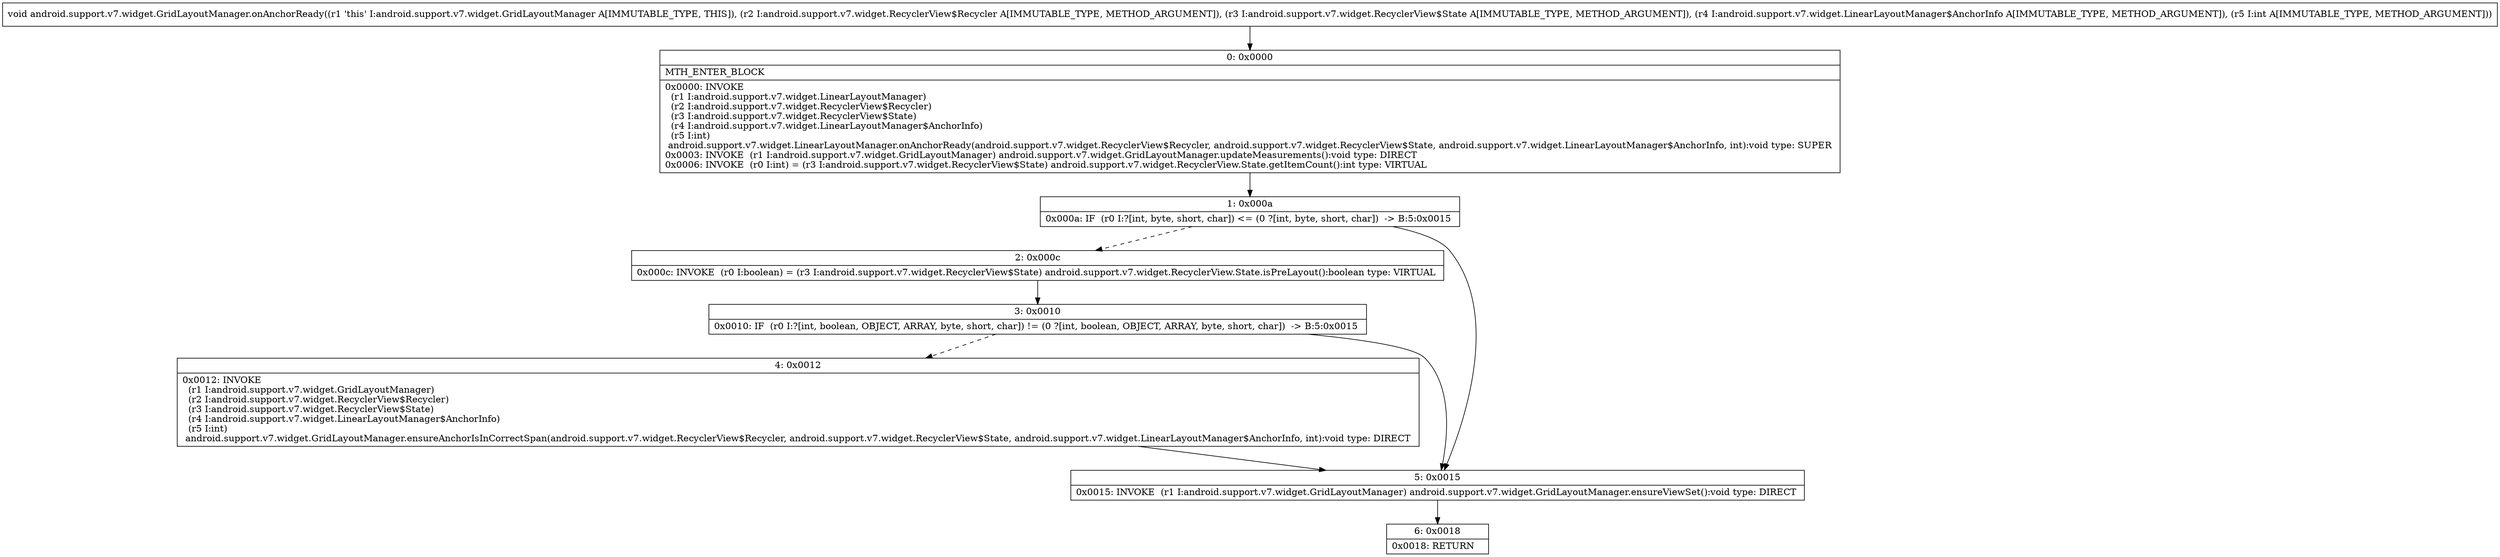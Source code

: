 digraph "CFG forandroid.support.v7.widget.GridLayoutManager.onAnchorReady(Landroid\/support\/v7\/widget\/RecyclerView$Recycler;Landroid\/support\/v7\/widget\/RecyclerView$State;Landroid\/support\/v7\/widget\/LinearLayoutManager$AnchorInfo;I)V" {
Node_0 [shape=record,label="{0\:\ 0x0000|MTH_ENTER_BLOCK\l|0x0000: INVOKE  \l  (r1 I:android.support.v7.widget.LinearLayoutManager)\l  (r2 I:android.support.v7.widget.RecyclerView$Recycler)\l  (r3 I:android.support.v7.widget.RecyclerView$State)\l  (r4 I:android.support.v7.widget.LinearLayoutManager$AnchorInfo)\l  (r5 I:int)\l android.support.v7.widget.LinearLayoutManager.onAnchorReady(android.support.v7.widget.RecyclerView$Recycler, android.support.v7.widget.RecyclerView$State, android.support.v7.widget.LinearLayoutManager$AnchorInfo, int):void type: SUPER \l0x0003: INVOKE  (r1 I:android.support.v7.widget.GridLayoutManager) android.support.v7.widget.GridLayoutManager.updateMeasurements():void type: DIRECT \l0x0006: INVOKE  (r0 I:int) = (r3 I:android.support.v7.widget.RecyclerView$State) android.support.v7.widget.RecyclerView.State.getItemCount():int type: VIRTUAL \l}"];
Node_1 [shape=record,label="{1\:\ 0x000a|0x000a: IF  (r0 I:?[int, byte, short, char]) \<= (0 ?[int, byte, short, char])  \-\> B:5:0x0015 \l}"];
Node_2 [shape=record,label="{2\:\ 0x000c|0x000c: INVOKE  (r0 I:boolean) = (r3 I:android.support.v7.widget.RecyclerView$State) android.support.v7.widget.RecyclerView.State.isPreLayout():boolean type: VIRTUAL \l}"];
Node_3 [shape=record,label="{3\:\ 0x0010|0x0010: IF  (r0 I:?[int, boolean, OBJECT, ARRAY, byte, short, char]) != (0 ?[int, boolean, OBJECT, ARRAY, byte, short, char])  \-\> B:5:0x0015 \l}"];
Node_4 [shape=record,label="{4\:\ 0x0012|0x0012: INVOKE  \l  (r1 I:android.support.v7.widget.GridLayoutManager)\l  (r2 I:android.support.v7.widget.RecyclerView$Recycler)\l  (r3 I:android.support.v7.widget.RecyclerView$State)\l  (r4 I:android.support.v7.widget.LinearLayoutManager$AnchorInfo)\l  (r5 I:int)\l android.support.v7.widget.GridLayoutManager.ensureAnchorIsInCorrectSpan(android.support.v7.widget.RecyclerView$Recycler, android.support.v7.widget.RecyclerView$State, android.support.v7.widget.LinearLayoutManager$AnchorInfo, int):void type: DIRECT \l}"];
Node_5 [shape=record,label="{5\:\ 0x0015|0x0015: INVOKE  (r1 I:android.support.v7.widget.GridLayoutManager) android.support.v7.widget.GridLayoutManager.ensureViewSet():void type: DIRECT \l}"];
Node_6 [shape=record,label="{6\:\ 0x0018|0x0018: RETURN   \l}"];
MethodNode[shape=record,label="{void android.support.v7.widget.GridLayoutManager.onAnchorReady((r1 'this' I:android.support.v7.widget.GridLayoutManager A[IMMUTABLE_TYPE, THIS]), (r2 I:android.support.v7.widget.RecyclerView$Recycler A[IMMUTABLE_TYPE, METHOD_ARGUMENT]), (r3 I:android.support.v7.widget.RecyclerView$State A[IMMUTABLE_TYPE, METHOD_ARGUMENT]), (r4 I:android.support.v7.widget.LinearLayoutManager$AnchorInfo A[IMMUTABLE_TYPE, METHOD_ARGUMENT]), (r5 I:int A[IMMUTABLE_TYPE, METHOD_ARGUMENT])) }"];
MethodNode -> Node_0;
Node_0 -> Node_1;
Node_1 -> Node_2[style=dashed];
Node_1 -> Node_5;
Node_2 -> Node_3;
Node_3 -> Node_4[style=dashed];
Node_3 -> Node_5;
Node_4 -> Node_5;
Node_5 -> Node_6;
}

